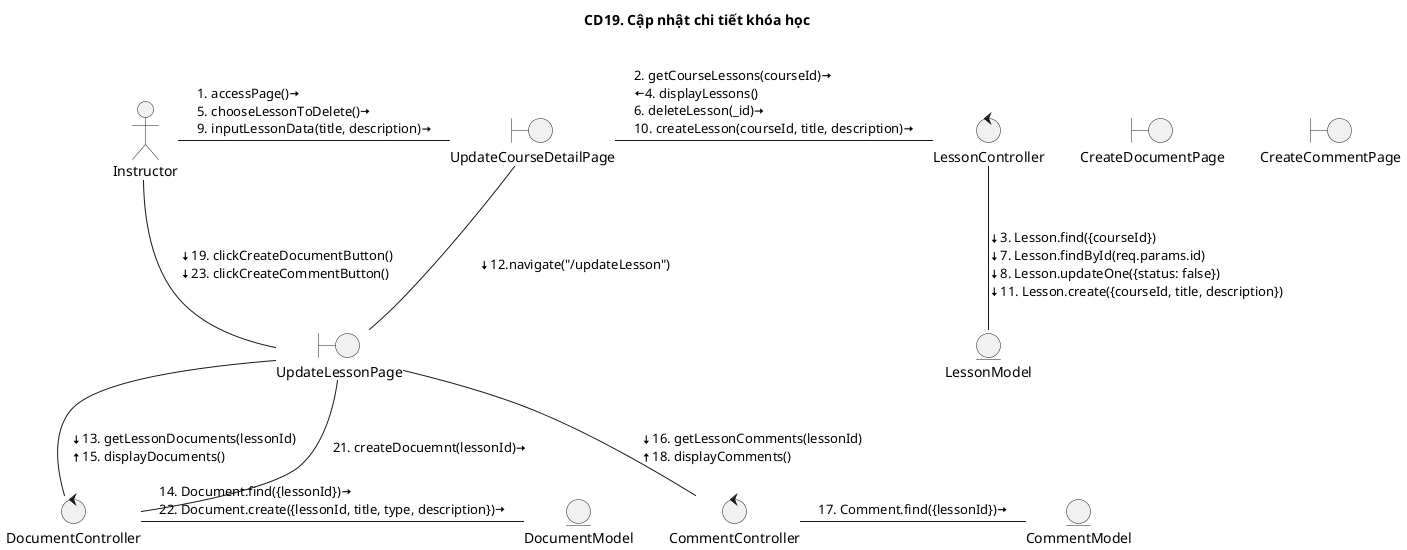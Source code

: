 @startuml CD

title CD19. Cập nhật chi tiết khóa học

actor "Instructor" as Actor
boundary "UpdateCourseDetailPage"
boundary "UpdateLessonPage"
boundary "CreateDocumentPage"
boundary "CreateCommentPage"
control "LessonController"
entity "LessonModel"
control "DocumentController"
entity "DocumentModel"
control "CommentController"
entity "CommentModel"

Actor - UpdateCourseDetailPage: \l1. accessPage()<&arrow-right>\n5. chooseLessonToDelete()<&arrow-right>\n9. inputLessonData(title, description)<&arrow-right>
UpdateCourseDetailPage - LessonController: \l2. getCourseLessons(courseId)<&arrow-right>\n<&arrow-left>4. displayLessons()\n6. deleteLesson(_id)<&arrow-right>\n10. createLesson(courseId, title, description)<&arrow-right>
LessonController -- LessonModel: \l<&arrow-bottom>3. Lesson.find({courseId})\n<&arrow-bottom>7. Lesson.findById(req.params.id)\n<&arrow-bottom>8. Lesson.updateOne({status: false})\n<&arrow-bottom>11. Lesson.create({courseId, title, description})
UpdateCourseDetailPage -- UpdateLessonPage: \l<&arrow-bottom>12.navigate("/updateLesson")
Actor - UpdateLessonPage: \l<&arrow-bottom>19. clickCreateDocumentButton()\n<&arrow-bottom>23. clickCreateCommentButton()
UpdateLessonPage -- DocumentController: \l<&arrow-bottom>13. getLessonDocuments(lessonId)\n<&arrow-top>15. displayDocuments()
DocumentController - DocumentModel: \l14. Document.find({lessonId})<&arrow-right>\n22. Document.create({lessonId, title, type, description})<&arrow-right>
UpdateLessonPage -- CommentController: \l<&arrow-bottom>16. getLessonComments(lessonId)\n<&arrow-top>18. displayComments()
CommentController - CommentModel: \l17. Comment.find({lessonId})<&arrow-right>
UpdateLessonPage -- DocumentController: \l21. createDocuemnt(lessonId)<&arrow-right>

@enduml